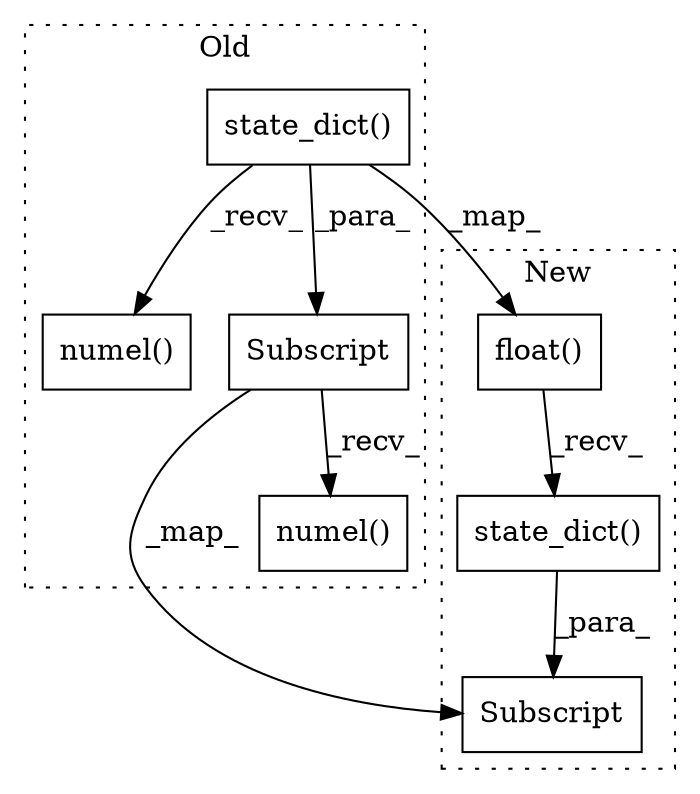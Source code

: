 digraph G {
subgraph cluster0 {
1 [label="numel()" a="75" s="1133" l="29" shape="box"];
4 [label="state_dict()" a="75" s="999" l="72" shape="box"];
5 [label="numel()" a="75" s="1166" l="9" shape="box"];
6 [label="Subscript" a="63" s="1133,0" l="21,0" shape="box"];
label = "Old";
style="dotted";
}
subgraph cluster1 {
2 [label="state_dict()" a="75" s="999" l="80" shape="box"];
3 [label="float()" a="75" s="999" l="67" shape="box"];
7 [label="Subscript" a="63" s="1152,0" l="21,0" shape="box"];
label = "New";
style="dotted";
}
2 -> 7 [label="_para_"];
3 -> 2 [label="_recv_"];
4 -> 5 [label="_recv_"];
4 -> 3 [label="_map_"];
4 -> 6 [label="_para_"];
6 -> 1 [label="_recv_"];
6 -> 7 [label="_map_"];
}